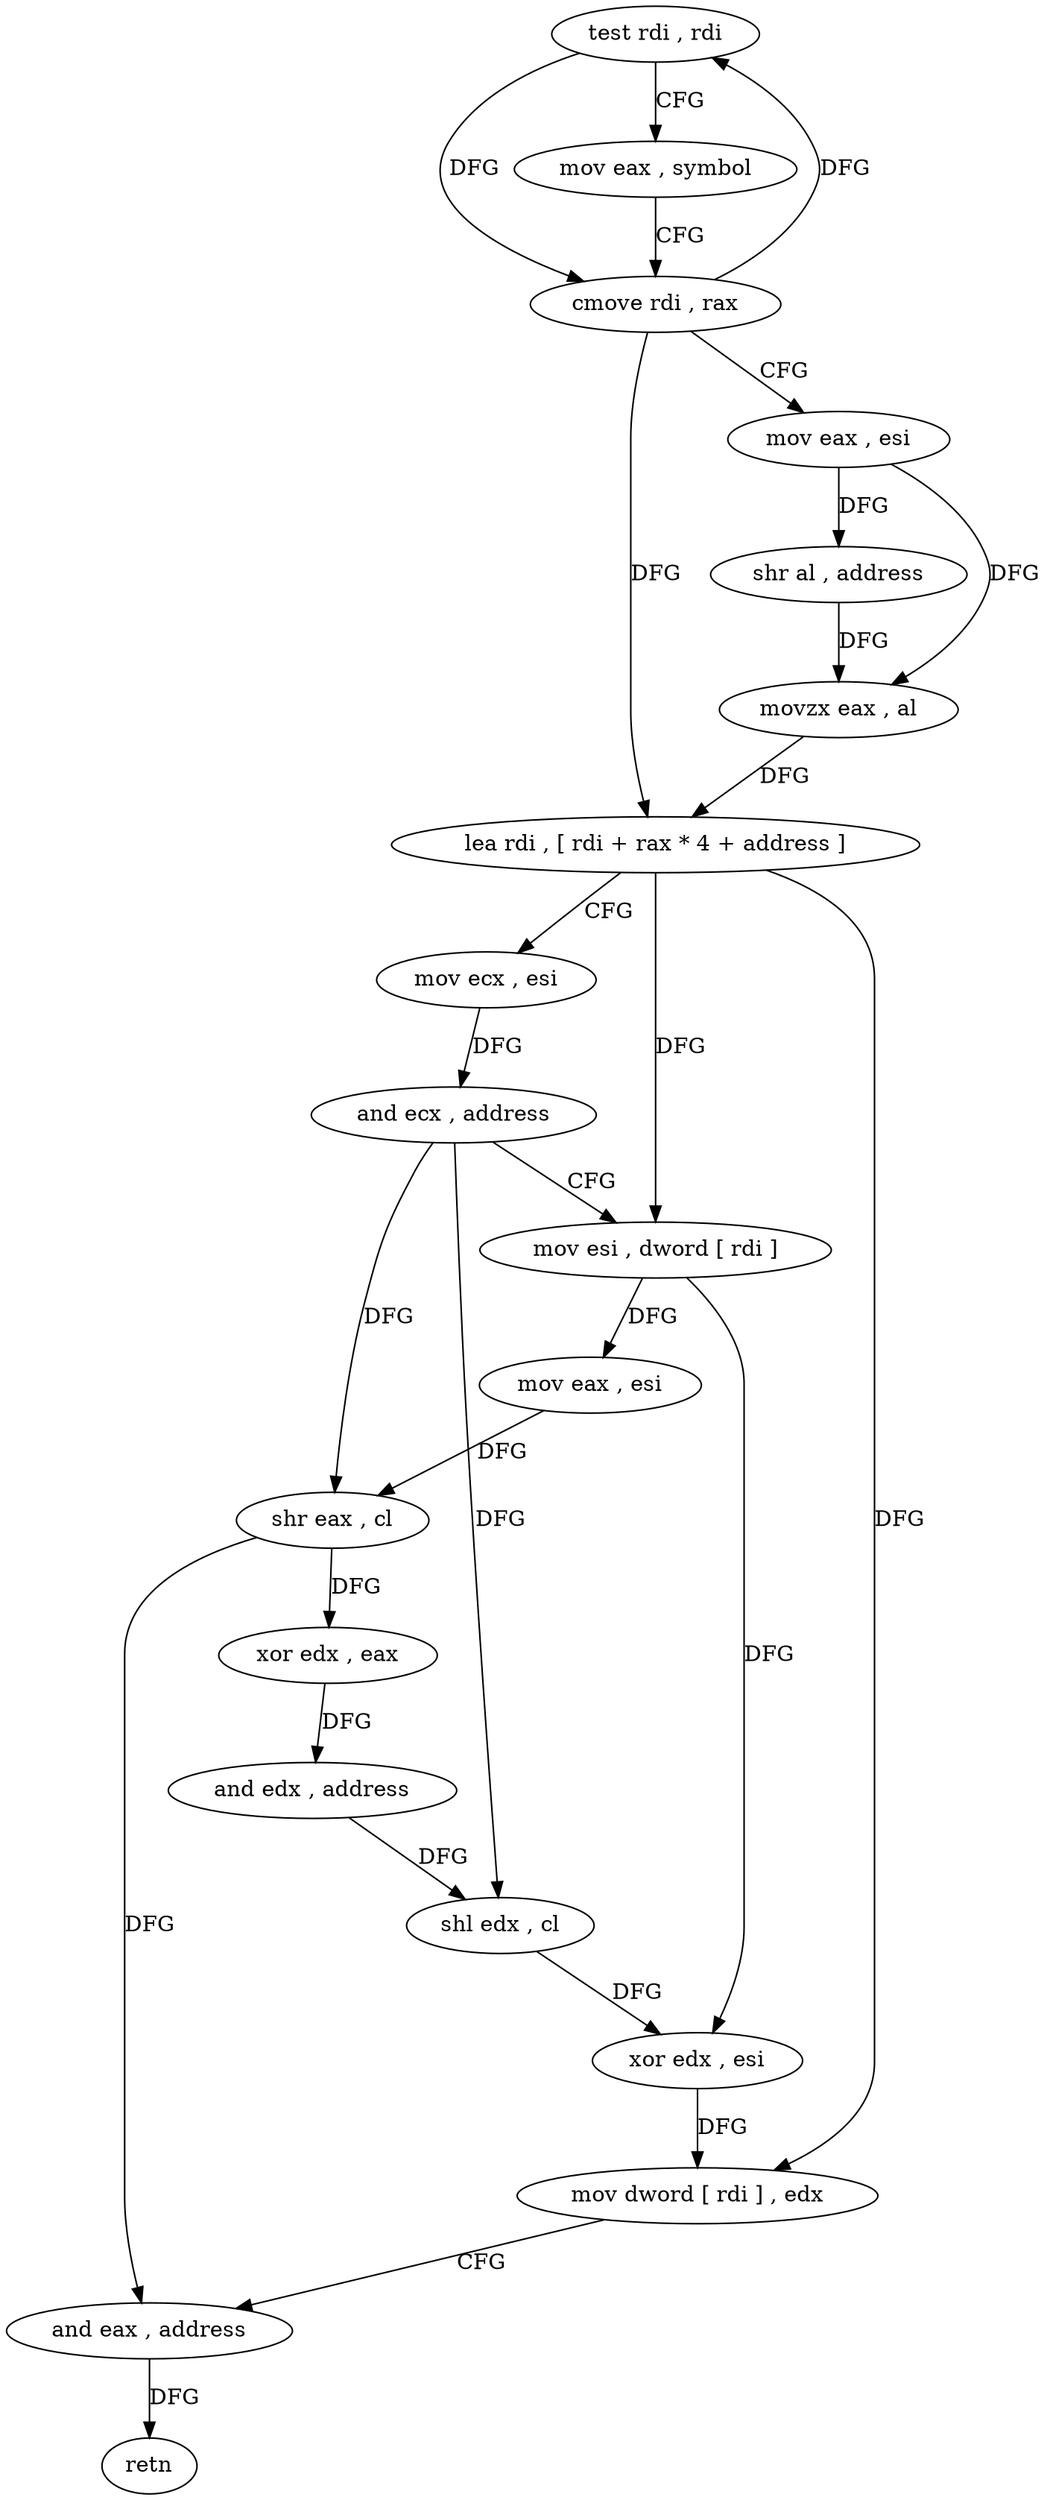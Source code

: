 digraph "func" {
"4316726" [label = "test rdi , rdi" ]
"4316729" [label = "mov eax , symbol" ]
"4316734" [label = "cmove rdi , rax" ]
"4316738" [label = "mov eax , esi" ]
"4316740" [label = "shr al , address" ]
"4316743" [label = "movzx eax , al" ]
"4316746" [label = "lea rdi , [ rdi + rax * 4 + address ]" ]
"4316751" [label = "mov ecx , esi" ]
"4316753" [label = "and ecx , address" ]
"4316756" [label = "mov esi , dword [ rdi ]" ]
"4316758" [label = "mov eax , esi" ]
"4316760" [label = "shr eax , cl" ]
"4316762" [label = "xor edx , eax" ]
"4316764" [label = "and edx , address" ]
"4316767" [label = "shl edx , cl" ]
"4316769" [label = "xor edx , esi" ]
"4316771" [label = "mov dword [ rdi ] , edx" ]
"4316773" [label = "and eax , address" ]
"4316776" [label = "retn" ]
"4316726" -> "4316729" [ label = "CFG" ]
"4316726" -> "4316734" [ label = "DFG" ]
"4316729" -> "4316734" [ label = "CFG" ]
"4316734" -> "4316738" [ label = "CFG" ]
"4316734" -> "4316726" [ label = "DFG" ]
"4316734" -> "4316746" [ label = "DFG" ]
"4316738" -> "4316740" [ label = "DFG" ]
"4316738" -> "4316743" [ label = "DFG" ]
"4316740" -> "4316743" [ label = "DFG" ]
"4316743" -> "4316746" [ label = "DFG" ]
"4316746" -> "4316751" [ label = "CFG" ]
"4316746" -> "4316756" [ label = "DFG" ]
"4316746" -> "4316771" [ label = "DFG" ]
"4316751" -> "4316753" [ label = "DFG" ]
"4316753" -> "4316756" [ label = "CFG" ]
"4316753" -> "4316760" [ label = "DFG" ]
"4316753" -> "4316767" [ label = "DFG" ]
"4316756" -> "4316758" [ label = "DFG" ]
"4316756" -> "4316769" [ label = "DFG" ]
"4316758" -> "4316760" [ label = "DFG" ]
"4316760" -> "4316762" [ label = "DFG" ]
"4316760" -> "4316773" [ label = "DFG" ]
"4316762" -> "4316764" [ label = "DFG" ]
"4316764" -> "4316767" [ label = "DFG" ]
"4316767" -> "4316769" [ label = "DFG" ]
"4316769" -> "4316771" [ label = "DFG" ]
"4316771" -> "4316773" [ label = "CFG" ]
"4316773" -> "4316776" [ label = "DFG" ]
}
